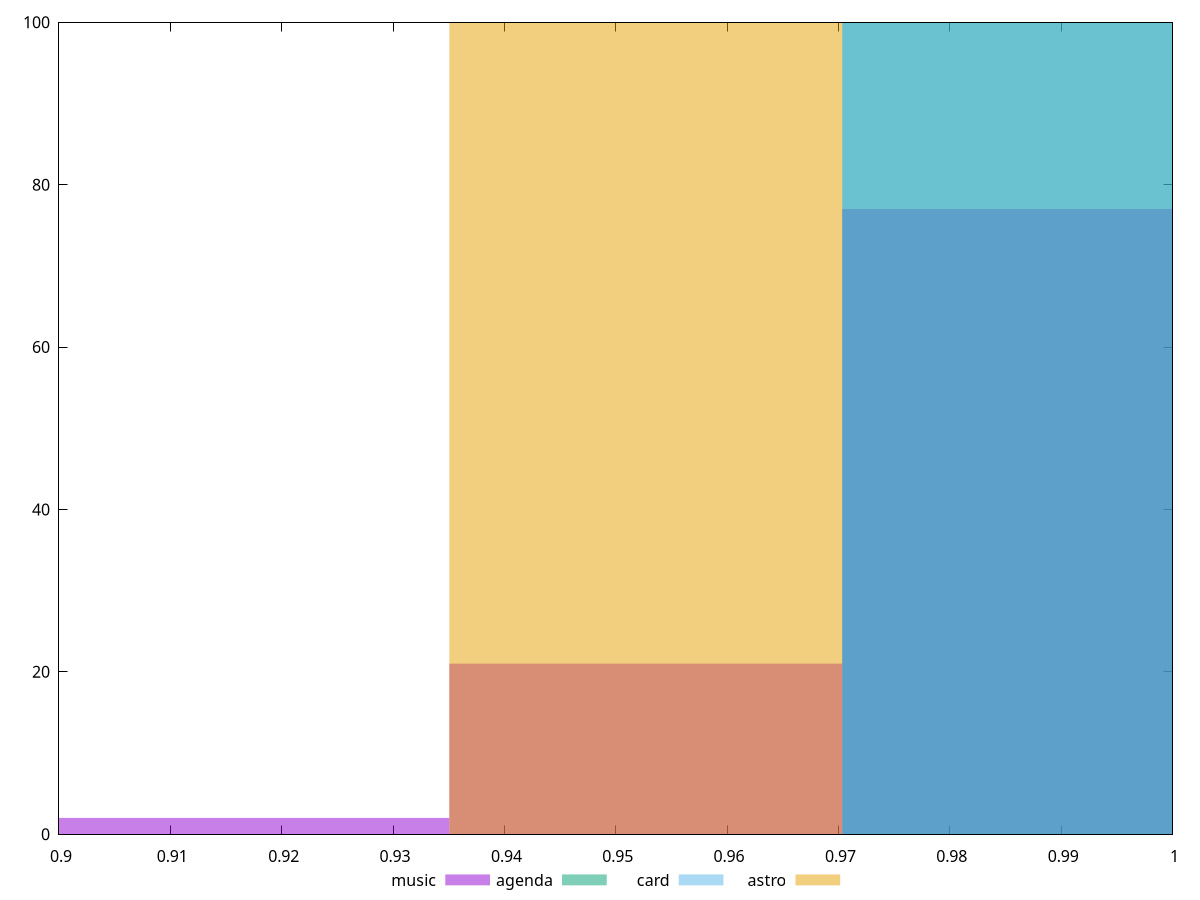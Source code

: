 reset

$music <<EOF
0.9526983413952136 21
0.9879834651505919 77
0.9174132176398353 2
EOF

$agenda <<EOF
0.9879834651505919 100
EOF

$card <<EOF
0.9879834651505919 100
EOF

$astro <<EOF
0.9526983413952136 100
EOF

set key outside below
set boxwidth 0.03528512375537828
set xrange [0.9:1]
set yrange [0:100]
set trange [0:100]
set style fill transparent solid 0.5 noborder
set terminal svg size 640, 520 enhanced background rgb 'white'
set output "reports/report_00031_2021-02-24T23-18-18.084Z/bootup-time/comparison/histogram/all_score.svg"

plot $music title "music" with boxes, \
     $agenda title "agenda" with boxes, \
     $card title "card" with boxes, \
     $astro title "astro" with boxes

reset
